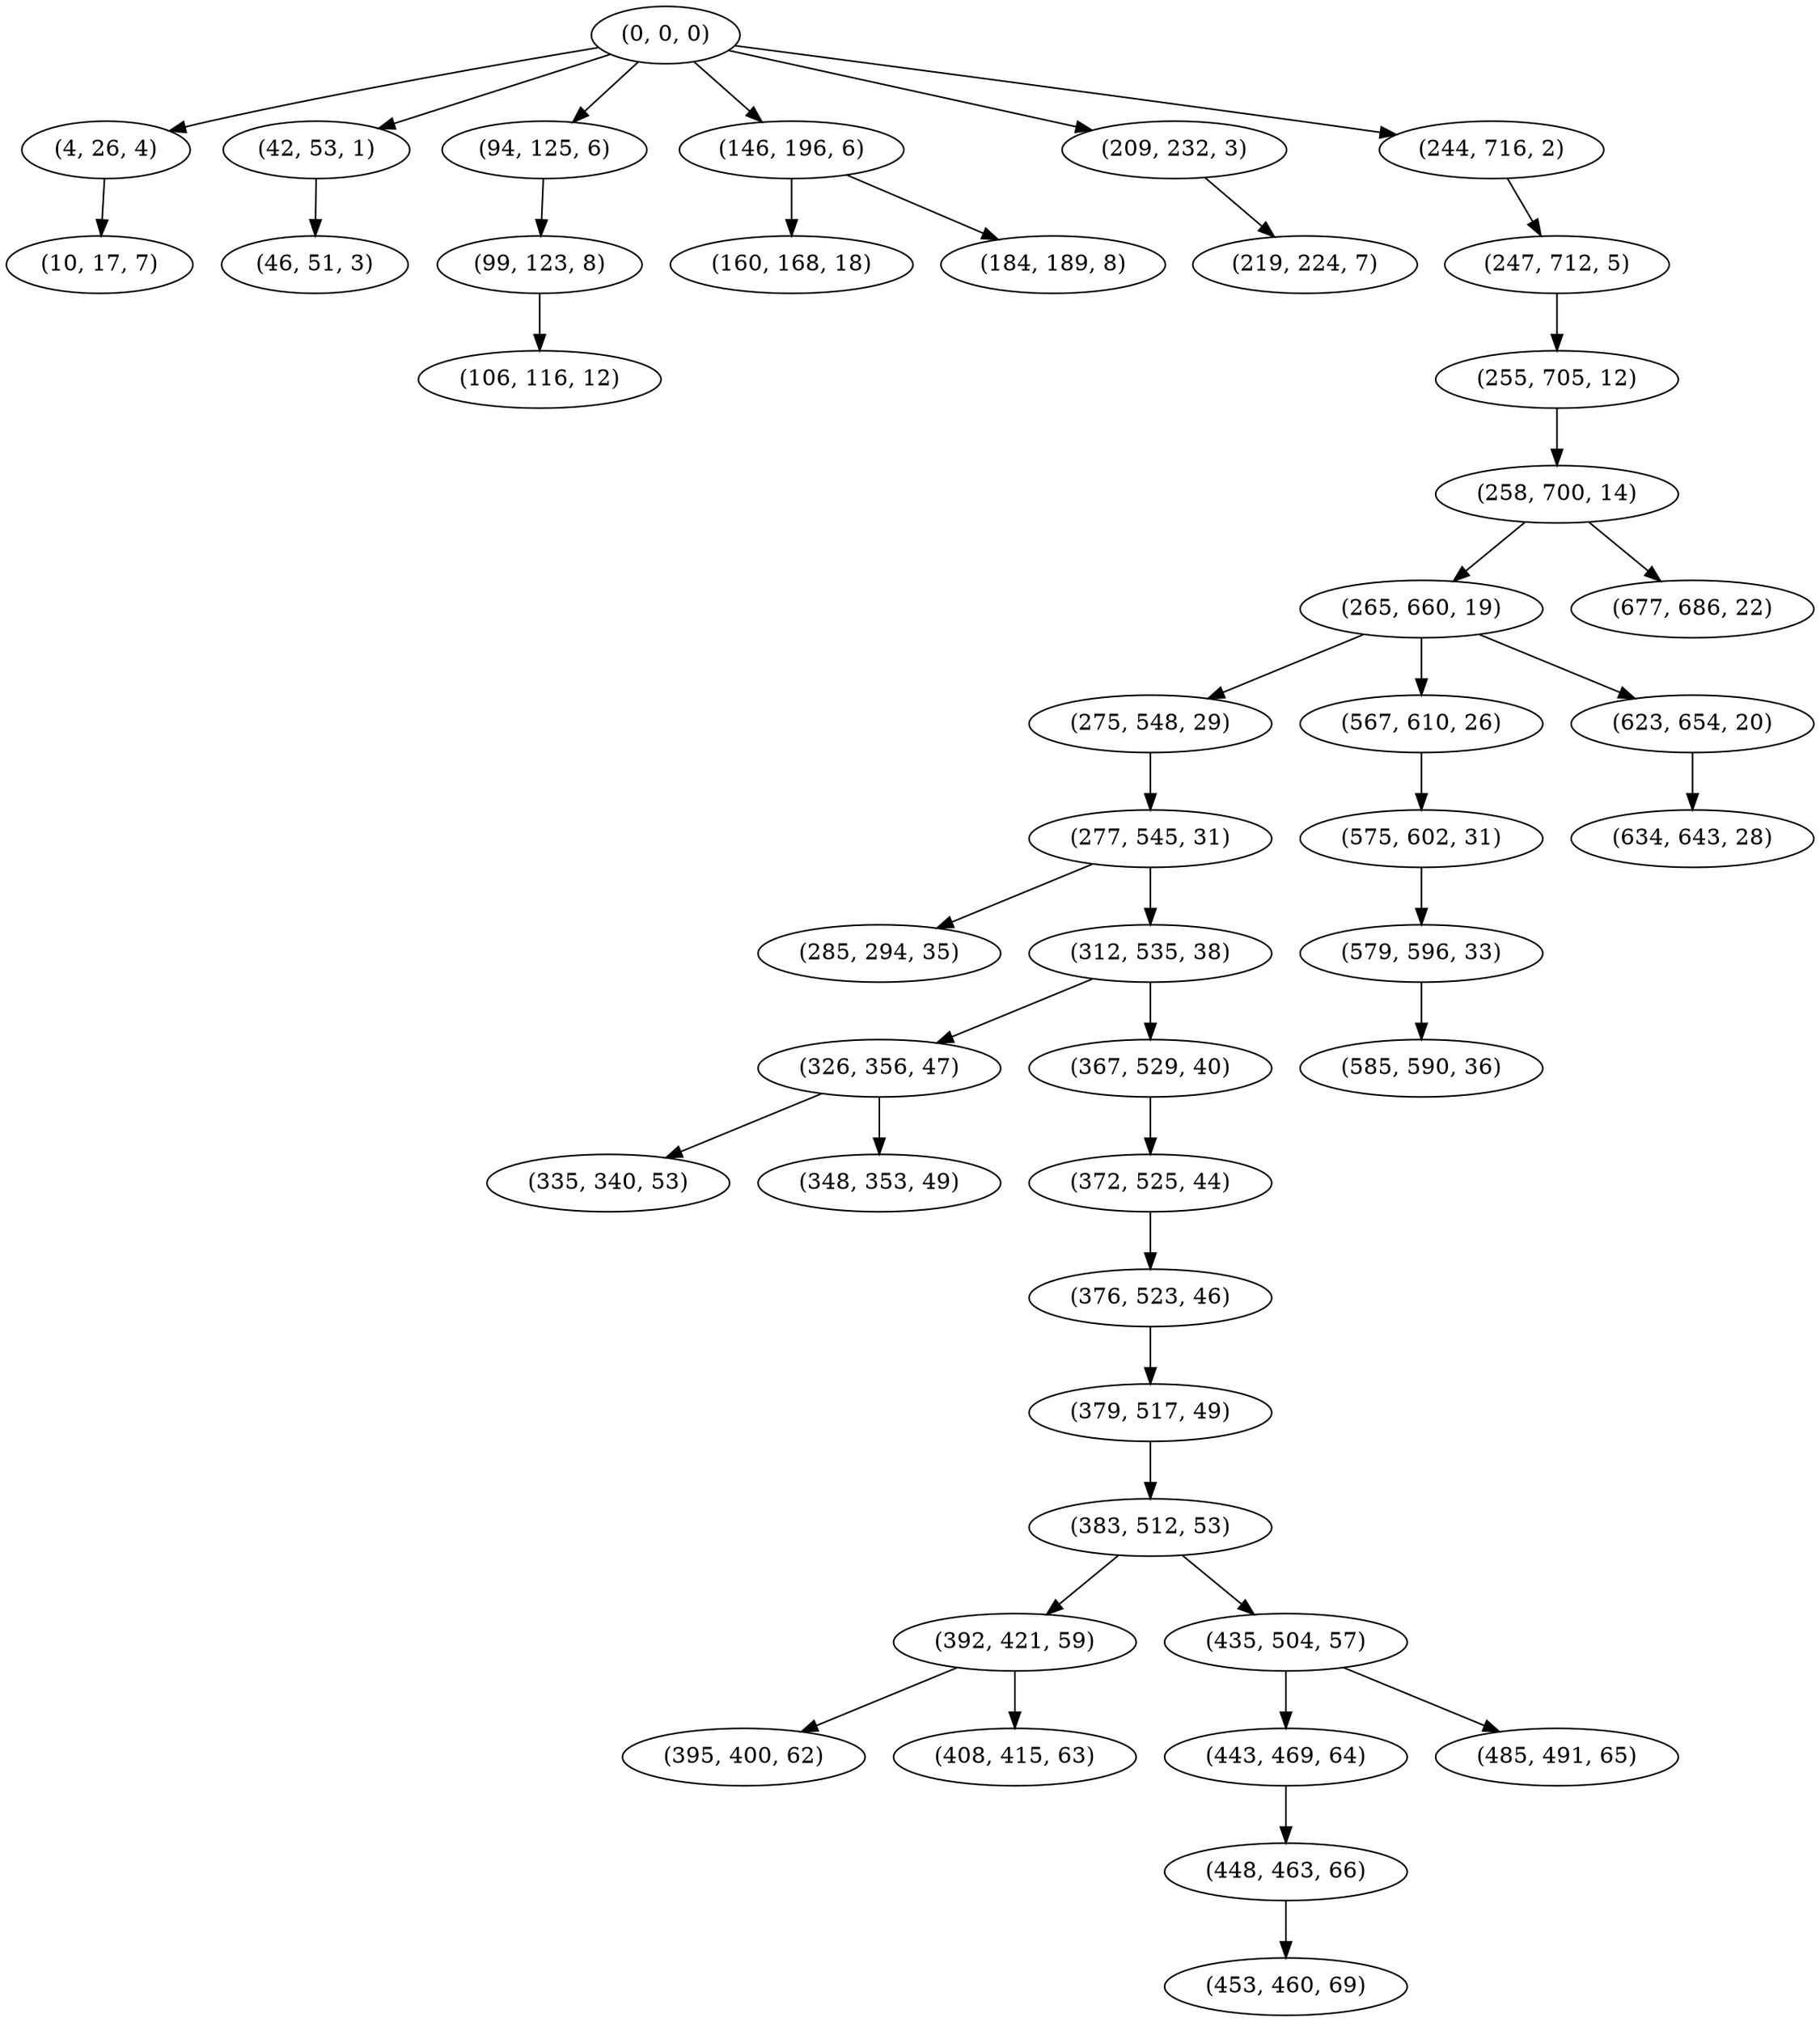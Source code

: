digraph tree {
    "(0, 0, 0)";
    "(4, 26, 4)";
    "(10, 17, 7)";
    "(42, 53, 1)";
    "(46, 51, 3)";
    "(94, 125, 6)";
    "(99, 123, 8)";
    "(106, 116, 12)";
    "(146, 196, 6)";
    "(160, 168, 18)";
    "(184, 189, 8)";
    "(209, 232, 3)";
    "(219, 224, 7)";
    "(244, 716, 2)";
    "(247, 712, 5)";
    "(255, 705, 12)";
    "(258, 700, 14)";
    "(265, 660, 19)";
    "(275, 548, 29)";
    "(277, 545, 31)";
    "(285, 294, 35)";
    "(312, 535, 38)";
    "(326, 356, 47)";
    "(335, 340, 53)";
    "(348, 353, 49)";
    "(367, 529, 40)";
    "(372, 525, 44)";
    "(376, 523, 46)";
    "(379, 517, 49)";
    "(383, 512, 53)";
    "(392, 421, 59)";
    "(395, 400, 62)";
    "(408, 415, 63)";
    "(435, 504, 57)";
    "(443, 469, 64)";
    "(448, 463, 66)";
    "(453, 460, 69)";
    "(485, 491, 65)";
    "(567, 610, 26)";
    "(575, 602, 31)";
    "(579, 596, 33)";
    "(585, 590, 36)";
    "(623, 654, 20)";
    "(634, 643, 28)";
    "(677, 686, 22)";
    "(0, 0, 0)" -> "(4, 26, 4)";
    "(0, 0, 0)" -> "(42, 53, 1)";
    "(0, 0, 0)" -> "(94, 125, 6)";
    "(0, 0, 0)" -> "(146, 196, 6)";
    "(0, 0, 0)" -> "(209, 232, 3)";
    "(0, 0, 0)" -> "(244, 716, 2)";
    "(4, 26, 4)" -> "(10, 17, 7)";
    "(42, 53, 1)" -> "(46, 51, 3)";
    "(94, 125, 6)" -> "(99, 123, 8)";
    "(99, 123, 8)" -> "(106, 116, 12)";
    "(146, 196, 6)" -> "(160, 168, 18)";
    "(146, 196, 6)" -> "(184, 189, 8)";
    "(209, 232, 3)" -> "(219, 224, 7)";
    "(244, 716, 2)" -> "(247, 712, 5)";
    "(247, 712, 5)" -> "(255, 705, 12)";
    "(255, 705, 12)" -> "(258, 700, 14)";
    "(258, 700, 14)" -> "(265, 660, 19)";
    "(258, 700, 14)" -> "(677, 686, 22)";
    "(265, 660, 19)" -> "(275, 548, 29)";
    "(265, 660, 19)" -> "(567, 610, 26)";
    "(265, 660, 19)" -> "(623, 654, 20)";
    "(275, 548, 29)" -> "(277, 545, 31)";
    "(277, 545, 31)" -> "(285, 294, 35)";
    "(277, 545, 31)" -> "(312, 535, 38)";
    "(312, 535, 38)" -> "(326, 356, 47)";
    "(312, 535, 38)" -> "(367, 529, 40)";
    "(326, 356, 47)" -> "(335, 340, 53)";
    "(326, 356, 47)" -> "(348, 353, 49)";
    "(367, 529, 40)" -> "(372, 525, 44)";
    "(372, 525, 44)" -> "(376, 523, 46)";
    "(376, 523, 46)" -> "(379, 517, 49)";
    "(379, 517, 49)" -> "(383, 512, 53)";
    "(383, 512, 53)" -> "(392, 421, 59)";
    "(383, 512, 53)" -> "(435, 504, 57)";
    "(392, 421, 59)" -> "(395, 400, 62)";
    "(392, 421, 59)" -> "(408, 415, 63)";
    "(435, 504, 57)" -> "(443, 469, 64)";
    "(435, 504, 57)" -> "(485, 491, 65)";
    "(443, 469, 64)" -> "(448, 463, 66)";
    "(448, 463, 66)" -> "(453, 460, 69)";
    "(567, 610, 26)" -> "(575, 602, 31)";
    "(575, 602, 31)" -> "(579, 596, 33)";
    "(579, 596, 33)" -> "(585, 590, 36)";
    "(623, 654, 20)" -> "(634, 643, 28)";
}
